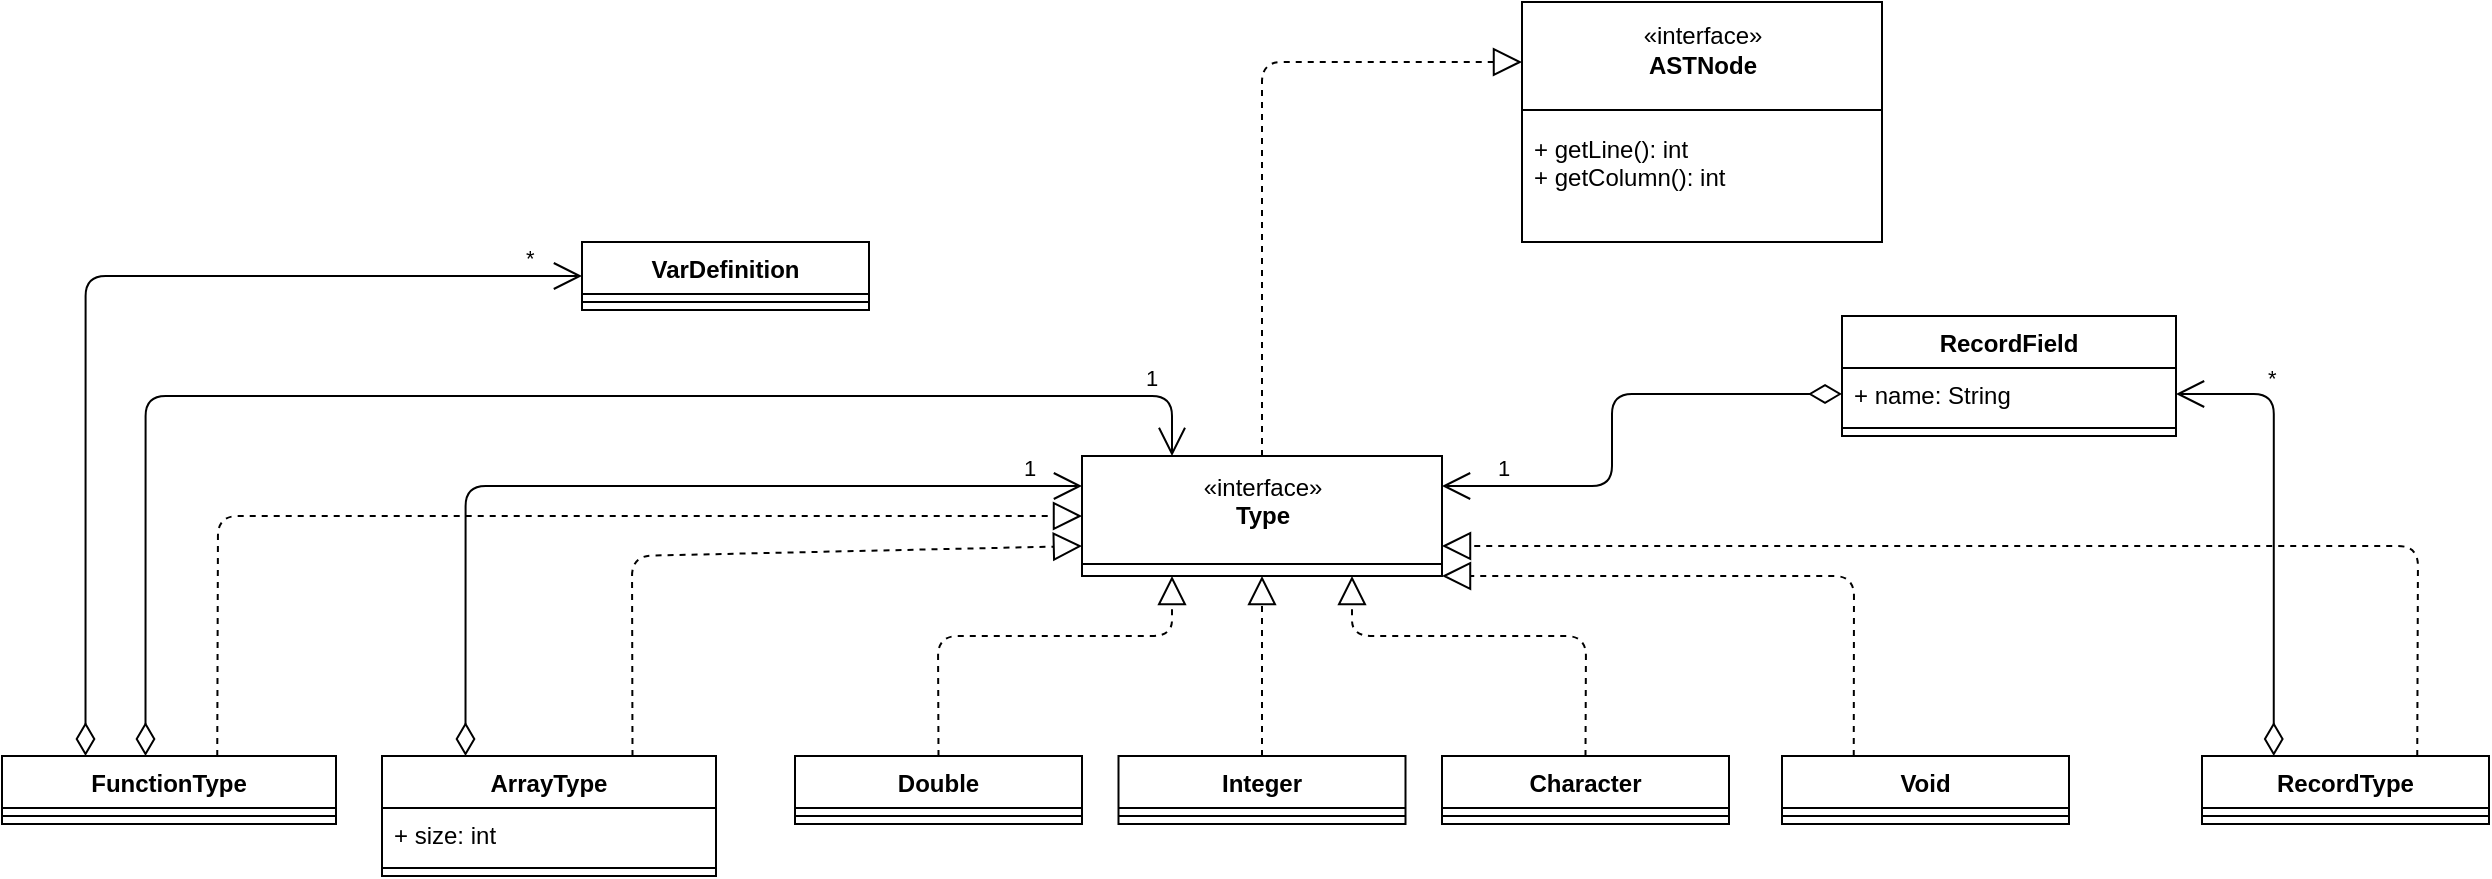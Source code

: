 <mxfile version="16.6.5" type="device"><diagram id="vZv2f6N4h2fVlUgS8-mH" name="Page-1"><mxGraphModel dx="1673" dy="891" grid="1" gridSize="10" guides="1" tooltips="1" connect="1" arrows="1" fold="1" page="1" pageScale="1" pageWidth="827" pageHeight="1169" math="0" shadow="0"><root><mxCell id="0"/><mxCell id="1" parent="0"/><mxCell id="svYJgB2hJ4wPwkqNhM89-37" value="" style="group" parent="1" vertex="1" connectable="0"><mxGeometry x="740" y="540" width="180" height="120" as="geometry"/></mxCell><mxCell id="svYJgB2hJ4wPwkqNhM89-38" value="«interface»&lt;br&gt;&lt;b&gt;Type&lt;br&gt;&lt;br&gt;&lt;/b&gt;" style="html=1;" parent="svYJgB2hJ4wPwkqNhM89-37" vertex="1"><mxGeometry width="180" height="60" as="geometry"/></mxCell><mxCell id="svYJgB2hJ4wPwkqNhM89-39" value="" style="line;strokeWidth=1;fillColor=none;align=left;verticalAlign=middle;spacingTop=-1;spacingLeft=3;spacingRight=3;rotatable=0;labelPosition=right;points=[];portConstraint=eastwest;" parent="svYJgB2hJ4wPwkqNhM89-37" vertex="1"><mxGeometry y="50" width="180" height="8" as="geometry"/></mxCell><mxCell id="svYJgB2hJ4wPwkqNhM89-45" value="" style="group" parent="1" vertex="1" connectable="0"><mxGeometry x="960" y="313" width="180" height="120" as="geometry"/></mxCell><mxCell id="svYJgB2hJ4wPwkqNhM89-46" value="+ method(type): type" style="text;strokeColor=none;fillColor=none;align=left;verticalAlign=top;spacingLeft=4;spacingRight=4;overflow=hidden;rotatable=0;points=[[0,0.5],[1,0.5]];portConstraint=eastwest;" parent="svYJgB2hJ4wPwkqNhM89-45" vertex="1"><mxGeometry y="60" width="180" height="50" as="geometry"/></mxCell><mxCell id="svYJgB2hJ4wPwkqNhM89-47" value="«interface»&lt;br&gt;&lt;div&gt;&lt;b&gt;ASTNode&lt;/b&gt;&lt;/div&gt;&lt;div&gt;&lt;b&gt;&lt;br&gt;&lt;/b&gt;&lt;/div&gt;&lt;b&gt;&lt;br&gt;&lt;br&gt;&lt;br&gt;&lt;br&gt;&lt;/b&gt;" style="html=1;" parent="svYJgB2hJ4wPwkqNhM89-45" vertex="1"><mxGeometry width="180" height="120" as="geometry"/></mxCell><mxCell id="svYJgB2hJ4wPwkqNhM89-48" value="" style="line;strokeWidth=1;fillColor=none;align=left;verticalAlign=middle;spacingTop=-1;spacingLeft=3;spacingRight=3;rotatable=0;labelPosition=right;points=[];portConstraint=eastwest;" parent="svYJgB2hJ4wPwkqNhM89-45" vertex="1"><mxGeometry y="50" width="180" height="8" as="geometry"/></mxCell><mxCell id="svYJgB2hJ4wPwkqNhM89-49" value="+ getLine(): int&#xA;+ getColumn(): int" style="text;strokeColor=none;fillColor=none;align=left;verticalAlign=top;spacingLeft=4;spacingRight=4;overflow=hidden;rotatable=0;points=[[0,0.5],[1,0.5]];portConstraint=eastwest;" parent="svYJgB2hJ4wPwkqNhM89-45" vertex="1"><mxGeometry y="60" width="180" height="50" as="geometry"/></mxCell><mxCell id="t8BhvixecJnR0RKzQLHs-1" value="" style="endArrow=block;dashed=1;endFill=0;endSize=12;html=1;entryX=0;entryY=0.25;entryDx=0;entryDy=0;exitX=0.5;exitY=0;exitDx=0;exitDy=0;" parent="1" source="svYJgB2hJ4wPwkqNhM89-38" target="svYJgB2hJ4wPwkqNhM89-47" edge="1"><mxGeometry width="160" relative="1" as="geometry"><mxPoint x="853.5" y="680" as="sourcePoint"/><mxPoint x="840" y="630" as="targetPoint"/><Array as="points"><mxPoint x="830" y="343"/></Array></mxGeometry></mxCell><mxCell id="t8BhvixecJnR0RKzQLHs-2" value="Integer" style="swimlane;fontStyle=1;align=center;verticalAlign=top;childLayout=stackLayout;horizontal=1;startSize=26;horizontalStack=0;resizeParent=1;resizeParentMax=0;resizeLast=0;collapsible=1;marginBottom=0;" parent="1" vertex="1"><mxGeometry x="758.25" y="690" width="143.5" height="34" as="geometry"/></mxCell><mxCell id="t8BhvixecJnR0RKzQLHs-4" value="" style="line;strokeWidth=1;fillColor=none;align=left;verticalAlign=middle;spacingTop=-1;spacingLeft=3;spacingRight=3;rotatable=0;labelPosition=right;points=[];portConstraint=eastwest;" parent="t8BhvixecJnR0RKzQLHs-2" vertex="1"><mxGeometry y="26" width="143.5" height="8" as="geometry"/></mxCell><mxCell id="t8BhvixecJnR0RKzQLHs-8" value="Double" style="swimlane;fontStyle=1;align=center;verticalAlign=top;childLayout=stackLayout;horizontal=1;startSize=26;horizontalStack=0;resizeParent=1;resizeParentMax=0;resizeLast=0;collapsible=1;marginBottom=0;" parent="1" vertex="1"><mxGeometry x="596.5" y="690" width="143.5" height="34" as="geometry"/></mxCell><mxCell id="t8BhvixecJnR0RKzQLHs-9" value="" style="line;strokeWidth=1;fillColor=none;align=left;verticalAlign=middle;spacingTop=-1;spacingLeft=3;spacingRight=3;rotatable=0;labelPosition=right;points=[];portConstraint=eastwest;" parent="t8BhvixecJnR0RKzQLHs-8" vertex="1"><mxGeometry y="26" width="143.5" height="8" as="geometry"/></mxCell><mxCell id="t8BhvixecJnR0RKzQLHs-10" value="Character" style="swimlane;fontStyle=1;align=center;verticalAlign=top;childLayout=stackLayout;horizontal=1;startSize=26;horizontalStack=0;resizeParent=1;resizeParentMax=0;resizeLast=0;collapsible=1;marginBottom=0;" parent="1" vertex="1"><mxGeometry x="920" y="690" width="143.5" height="34" as="geometry"/></mxCell><mxCell id="t8BhvixecJnR0RKzQLHs-11" value="" style="line;strokeWidth=1;fillColor=none;align=left;verticalAlign=middle;spacingTop=-1;spacingLeft=3;spacingRight=3;rotatable=0;labelPosition=right;points=[];portConstraint=eastwest;" parent="t8BhvixecJnR0RKzQLHs-10" vertex="1"><mxGeometry y="26" width="143.5" height="8" as="geometry"/></mxCell><mxCell id="t8BhvixecJnR0RKzQLHs-12" value="" style="endArrow=block;dashed=1;endFill=0;endSize=12;html=1;entryX=0.5;entryY=1;entryDx=0;entryDy=0;exitX=0.5;exitY=0;exitDx=0;exitDy=0;" parent="1" source="t8BhvixecJnR0RKzQLHs-2" target="svYJgB2hJ4wPwkqNhM89-38" edge="1"><mxGeometry width="160" relative="1" as="geometry"><mxPoint x="840" y="550" as="sourcePoint"/><mxPoint x="1000" y="430" as="targetPoint"/><Array as="points"/></mxGeometry></mxCell><mxCell id="t8BhvixecJnR0RKzQLHs-13" value="" style="endArrow=block;dashed=1;endFill=0;endSize=12;html=1;entryX=0.25;entryY=1;entryDx=0;entryDy=0;exitX=0.5;exitY=0;exitDx=0;exitDy=0;" parent="1" source="t8BhvixecJnR0RKzQLHs-8" target="svYJgB2hJ4wPwkqNhM89-38" edge="1"><mxGeometry width="160" relative="1" as="geometry"><mxPoint x="840" y="700" as="sourcePoint"/><mxPoint x="840" y="610" as="targetPoint"/><Array as="points"><mxPoint x="668" y="630"/><mxPoint x="785" y="630"/></Array></mxGeometry></mxCell><mxCell id="t8BhvixecJnR0RKzQLHs-14" value="" style="endArrow=block;dashed=1;endFill=0;endSize=12;html=1;exitX=0.5;exitY=0;exitDx=0;exitDy=0;entryX=0.75;entryY=1;entryDx=0;entryDy=0;" parent="1" source="t8BhvixecJnR0RKzQLHs-10" target="svYJgB2hJ4wPwkqNhM89-38" edge="1"><mxGeometry width="160" relative="1" as="geometry"><mxPoint x="850" y="710" as="sourcePoint"/><mxPoint x="830" y="600" as="targetPoint"/><Array as="points"><mxPoint x="992" y="630"/><mxPoint x="875" y="630"/></Array></mxGeometry></mxCell><mxCell id="t8BhvixecJnR0RKzQLHs-15" value="ArrayType" style="swimlane;fontStyle=1;align=center;verticalAlign=top;childLayout=stackLayout;horizontal=1;startSize=26;horizontalStack=0;resizeParent=1;resizeParentMax=0;resizeLast=0;collapsible=1;marginBottom=0;" parent="1" vertex="1"><mxGeometry x="390" y="690" width="167" height="60" as="geometry"/></mxCell><mxCell id="t8BhvixecJnR0RKzQLHs-16" value="+ size: int" style="text;strokeColor=none;fillColor=none;align=left;verticalAlign=top;spacingLeft=4;spacingRight=4;overflow=hidden;rotatable=0;points=[[0,0.5],[1,0.5]];portConstraint=eastwest;" parent="t8BhvixecJnR0RKzQLHs-15" vertex="1"><mxGeometry y="26" width="167" height="26" as="geometry"/></mxCell><mxCell id="t8BhvixecJnR0RKzQLHs-17" value="" style="line;strokeWidth=1;fillColor=none;align=left;verticalAlign=middle;spacingTop=-1;spacingLeft=3;spacingRight=3;rotatable=0;labelPosition=right;points=[];portConstraint=eastwest;" parent="t8BhvixecJnR0RKzQLHs-15" vertex="1"><mxGeometry y="52" width="167" height="8" as="geometry"/></mxCell><mxCell id="t8BhvixecJnR0RKzQLHs-19" value="" style="endArrow=block;dashed=1;endFill=0;endSize=12;html=1;entryX=0;entryY=0.75;entryDx=0;entryDy=0;exitX=0.75;exitY=0;exitDx=0;exitDy=0;" parent="1" source="t8BhvixecJnR0RKzQLHs-15" target="svYJgB2hJ4wPwkqNhM89-38" edge="1"><mxGeometry width="160" relative="1" as="geometry"><mxPoint x="678.25" y="700" as="sourcePoint"/><mxPoint x="840" y="610" as="targetPoint"/><Array as="points"><mxPoint x="515" y="590"/></Array></mxGeometry></mxCell><mxCell id="t8BhvixecJnR0RKzQLHs-20" value="1" style="endArrow=open;html=1;endSize=12;startArrow=diamondThin;startSize=14;startFill=0;edgeStyle=orthogonalEdgeStyle;align=left;verticalAlign=bottom;entryX=0;entryY=0.25;entryDx=0;entryDy=0;exitX=0.25;exitY=0;exitDx=0;exitDy=0;" parent="1" source="t8BhvixecJnR0RKzQLHs-15" target="svYJgB2hJ4wPwkqNhM89-38" edge="1"><mxGeometry x="0.862" relative="1" as="geometry"><mxPoint x="440" y="1037" as="sourcePoint"/><mxPoint x="600" y="1037" as="targetPoint"/><mxPoint as="offset"/></mxGeometry></mxCell><mxCell id="t8BhvixecJnR0RKzQLHs-21" value="RecordType" style="swimlane;fontStyle=1;align=center;verticalAlign=top;childLayout=stackLayout;horizontal=1;startSize=26;horizontalStack=0;resizeParent=1;resizeParentMax=0;resizeLast=0;collapsible=1;marginBottom=0;" parent="1" vertex="1"><mxGeometry x="1300" y="690" width="143.5" height="34" as="geometry"/></mxCell><mxCell id="t8BhvixecJnR0RKzQLHs-22" value="" style="line;strokeWidth=1;fillColor=none;align=left;verticalAlign=middle;spacingTop=-1;spacingLeft=3;spacingRight=3;rotatable=0;labelPosition=right;points=[];portConstraint=eastwest;" parent="t8BhvixecJnR0RKzQLHs-21" vertex="1"><mxGeometry y="26" width="143.5" height="8" as="geometry"/></mxCell><mxCell id="t8BhvixecJnR0RKzQLHs-23" value="*" style="endArrow=open;html=1;endSize=12;startArrow=diamondThin;startSize=14;startFill=0;edgeStyle=orthogonalEdgeStyle;align=left;verticalAlign=bottom;exitX=0.25;exitY=0;exitDx=0;exitDy=0;entryX=1;entryY=0.5;entryDx=0;entryDy=0;" parent="1" source="t8BhvixecJnR0RKzQLHs-21" target="CX3i3Yarn6qeXw9q4WON-14" edge="1"><mxGeometry x="0.612" y="1" relative="1" as="geometry"><mxPoint x="441.75" y="700" as="sourcePoint"/><mxPoint x="1182" y="600" as="targetPoint"/><mxPoint as="offset"/></mxGeometry></mxCell><mxCell id="t8BhvixecJnR0RKzQLHs-24" value="" style="endArrow=block;dashed=1;endFill=0;endSize=12;html=1;exitX=0.75;exitY=0;exitDx=0;exitDy=0;entryX=1;entryY=0.75;entryDx=0;entryDy=0;" parent="1" source="t8BhvixecJnR0RKzQLHs-21" target="svYJgB2hJ4wPwkqNhM89-38" edge="1"><mxGeometry width="160" relative="1" as="geometry"><mxPoint x="1001.75" y="700" as="sourcePoint"/><mxPoint x="840" y="610" as="targetPoint"/><Array as="points"><mxPoint x="1408" y="585"/></Array></mxGeometry></mxCell><mxCell id="CX3i3Yarn6qeXw9q4WON-3" value="1" style="endArrow=open;html=1;endSize=12;startArrow=diamondThin;startSize=14;startFill=0;edgeStyle=orthogonalEdgeStyle;align=left;verticalAlign=bottom;entryX=0.25;entryY=0;entryDx=0;entryDy=0;exitX=0.5;exitY=0;exitDx=0;exitDy=0;" parent="1" target="svYJgB2hJ4wPwkqNhM89-38" edge="1"><mxGeometry x="0.876" relative="1" as="geometry"><mxPoint x="271.75" y="690" as="sourcePoint"/><mxPoint x="750" y="565" as="targetPoint"/><mxPoint as="offset"/><Array as="points"><mxPoint x="272" y="510"/><mxPoint x="785" y="510"/></Array></mxGeometry></mxCell><mxCell id="CX3i3Yarn6qeXw9q4WON-4" value="" style="endArrow=block;dashed=1;endFill=0;endSize=12;html=1;entryX=0;entryY=0.5;entryDx=0;entryDy=0;exitX=0.75;exitY=0;exitDx=0;exitDy=0;" parent="1" target="svYJgB2hJ4wPwkqNhM89-38" edge="1"><mxGeometry width="160" relative="1" as="geometry"><mxPoint x="307.625" y="690" as="sourcePoint"/><mxPoint x="750" y="595" as="targetPoint"/><Array as="points"><mxPoint x="308" y="570"/></Array></mxGeometry></mxCell><mxCell id="CX3i3Yarn6qeXw9q4WON-5" value="FunctionType" style="swimlane;fontStyle=1;align=center;verticalAlign=top;childLayout=stackLayout;horizontal=1;startSize=26;horizontalStack=0;resizeParent=1;resizeParentMax=0;resizeLast=0;collapsible=1;marginBottom=0;" parent="1" vertex="1"><mxGeometry x="200" y="690" width="167" height="34" as="geometry"/></mxCell><mxCell id="CX3i3Yarn6qeXw9q4WON-7" value="" style="line;strokeWidth=1;fillColor=none;align=left;verticalAlign=middle;spacingTop=-1;spacingLeft=3;spacingRight=3;rotatable=0;labelPosition=right;points=[];portConstraint=eastwest;" parent="CX3i3Yarn6qeXw9q4WON-5" vertex="1"><mxGeometry y="26" width="167" height="8" as="geometry"/></mxCell><mxCell id="CX3i3Yarn6qeXw9q4WON-8" value="VarDefinition" style="swimlane;fontStyle=1;align=center;verticalAlign=top;childLayout=stackLayout;horizontal=1;startSize=26;horizontalStack=0;resizeParent=1;resizeParentMax=0;resizeLast=0;collapsible=1;marginBottom=0;" parent="1" vertex="1"><mxGeometry x="490" y="433" width="143.5" height="34" as="geometry"/></mxCell><mxCell id="CX3i3Yarn6qeXw9q4WON-9" value="" style="line;strokeWidth=1;fillColor=none;align=left;verticalAlign=middle;spacingTop=-1;spacingLeft=3;spacingRight=3;rotatable=0;labelPosition=right;points=[];portConstraint=eastwest;" parent="CX3i3Yarn6qeXw9q4WON-8" vertex="1"><mxGeometry y="26" width="143.5" height="8" as="geometry"/></mxCell><mxCell id="CX3i3Yarn6qeXw9q4WON-10" value="*" style="endArrow=open;html=1;endSize=12;startArrow=diamondThin;startSize=14;startFill=0;edgeStyle=orthogonalEdgeStyle;align=left;verticalAlign=bottom;entryX=0;entryY=0.5;entryDx=0;entryDy=0;exitX=0.25;exitY=0;exitDx=0;exitDy=0;" parent="1" source="CX3i3Yarn6qeXw9q4WON-5" target="CX3i3Yarn6qeXw9q4WON-8" edge="1"><mxGeometry x="0.876" relative="1" as="geometry"><mxPoint x="281.75" y="700" as="sourcePoint"/><mxPoint x="795" y="550" as="targetPoint"/><mxPoint as="offset"/><Array as="points"><mxPoint x="242" y="450"/></Array></mxGeometry></mxCell><mxCell id="CX3i3Yarn6qeXw9q4WON-13" value="RecordField" style="swimlane;fontStyle=1;align=center;verticalAlign=top;childLayout=stackLayout;horizontal=1;startSize=26;horizontalStack=0;resizeParent=1;resizeParentMax=0;resizeLast=0;collapsible=1;marginBottom=0;" parent="1" vertex="1"><mxGeometry x="1120" y="470" width="167" height="60" as="geometry"/></mxCell><mxCell id="CX3i3Yarn6qeXw9q4WON-14" value="+ name: String" style="text;strokeColor=none;fillColor=none;align=left;verticalAlign=top;spacingLeft=4;spacingRight=4;overflow=hidden;rotatable=0;points=[[0,0.5],[1,0.5]];portConstraint=eastwest;" parent="CX3i3Yarn6qeXw9q4WON-13" vertex="1"><mxGeometry y="26" width="167" height="26" as="geometry"/></mxCell><mxCell id="CX3i3Yarn6qeXw9q4WON-15" value="" style="line;strokeWidth=1;fillColor=none;align=left;verticalAlign=middle;spacingTop=-1;spacingLeft=3;spacingRight=3;rotatable=0;labelPosition=right;points=[];portConstraint=eastwest;" parent="CX3i3Yarn6qeXw9q4WON-13" vertex="1"><mxGeometry y="52" width="167" height="8" as="geometry"/></mxCell><mxCell id="CX3i3Yarn6qeXw9q4WON-16" value="1" style="endArrow=open;html=1;endSize=12;startArrow=diamondThin;startSize=14;startFill=0;edgeStyle=orthogonalEdgeStyle;align=left;verticalAlign=bottom;exitX=0;exitY=0.5;exitDx=0;exitDy=0;entryX=1;entryY=0.25;entryDx=0;entryDy=0;" parent="1" source="CX3i3Yarn6qeXw9q4WON-14" target="svYJgB2hJ4wPwkqNhM89-38" edge="1"><mxGeometry x="0.794" relative="1" as="geometry"><mxPoint x="1165.875" y="700" as="sourcePoint"/><mxPoint x="1192" y="610" as="targetPoint"/><mxPoint as="offset"/><Array as="points"><mxPoint x="1005" y="509"/><mxPoint x="1005" y="555"/></Array></mxGeometry></mxCell><mxCell id="CX3i3Yarn6qeXw9q4WON-17" value="Void" style="swimlane;fontStyle=1;align=center;verticalAlign=top;childLayout=stackLayout;horizontal=1;startSize=26;horizontalStack=0;resizeParent=1;resizeParentMax=0;resizeLast=0;collapsible=1;marginBottom=0;" parent="1" vertex="1"><mxGeometry x="1090" y="690" width="143.5" height="34" as="geometry"/></mxCell><mxCell id="CX3i3Yarn6qeXw9q4WON-18" value="" style="line;strokeWidth=1;fillColor=none;align=left;verticalAlign=middle;spacingTop=-1;spacingLeft=3;spacingRight=3;rotatable=0;labelPosition=right;points=[];portConstraint=eastwest;" parent="CX3i3Yarn6qeXw9q4WON-17" vertex="1"><mxGeometry y="26" width="143.5" height="8" as="geometry"/></mxCell><mxCell id="CX3i3Yarn6qeXw9q4WON-19" value="" style="endArrow=block;dashed=1;endFill=0;endSize=12;html=1;exitX=0.25;exitY=0;exitDx=0;exitDy=0;entryX=1;entryY=1;entryDx=0;entryDy=0;" parent="1" source="CX3i3Yarn6qeXw9q4WON-17" target="svYJgB2hJ4wPwkqNhM89-38" edge="1"><mxGeometry width="160" relative="1" as="geometry"><mxPoint x="1001.75" y="700" as="sourcePoint"/><mxPoint x="885" y="610" as="targetPoint"/><Array as="points"><mxPoint x="1126" y="600"/></Array></mxGeometry></mxCell></root></mxGraphModel></diagram></mxfile>